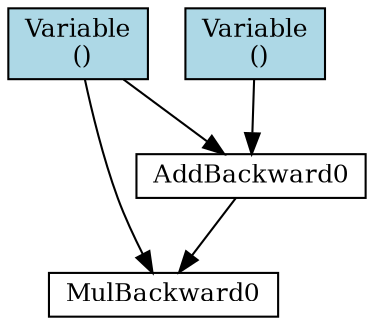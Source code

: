digraph {
	graph [size="12,12"]
	node [align=left fontsize=12 height=0.2 ranksep=0.1 shape=box style=filled]
	140254463573488 [label=MulBackward0 fillcolor=white]
	140254463242464 -> 140254463573488
	140254463710256 -> 140254463573488
	140254463710256 [label=AddBackward0 fillcolor=white]
	140254463242464 -> 140254463710256
	140251827433936 -> 140254463710256
	140251827433936 [label="Variable
 ()" fillcolor=lightblue]
	140254463242464 [label="Variable
 ()" fillcolor=lightblue]
}
